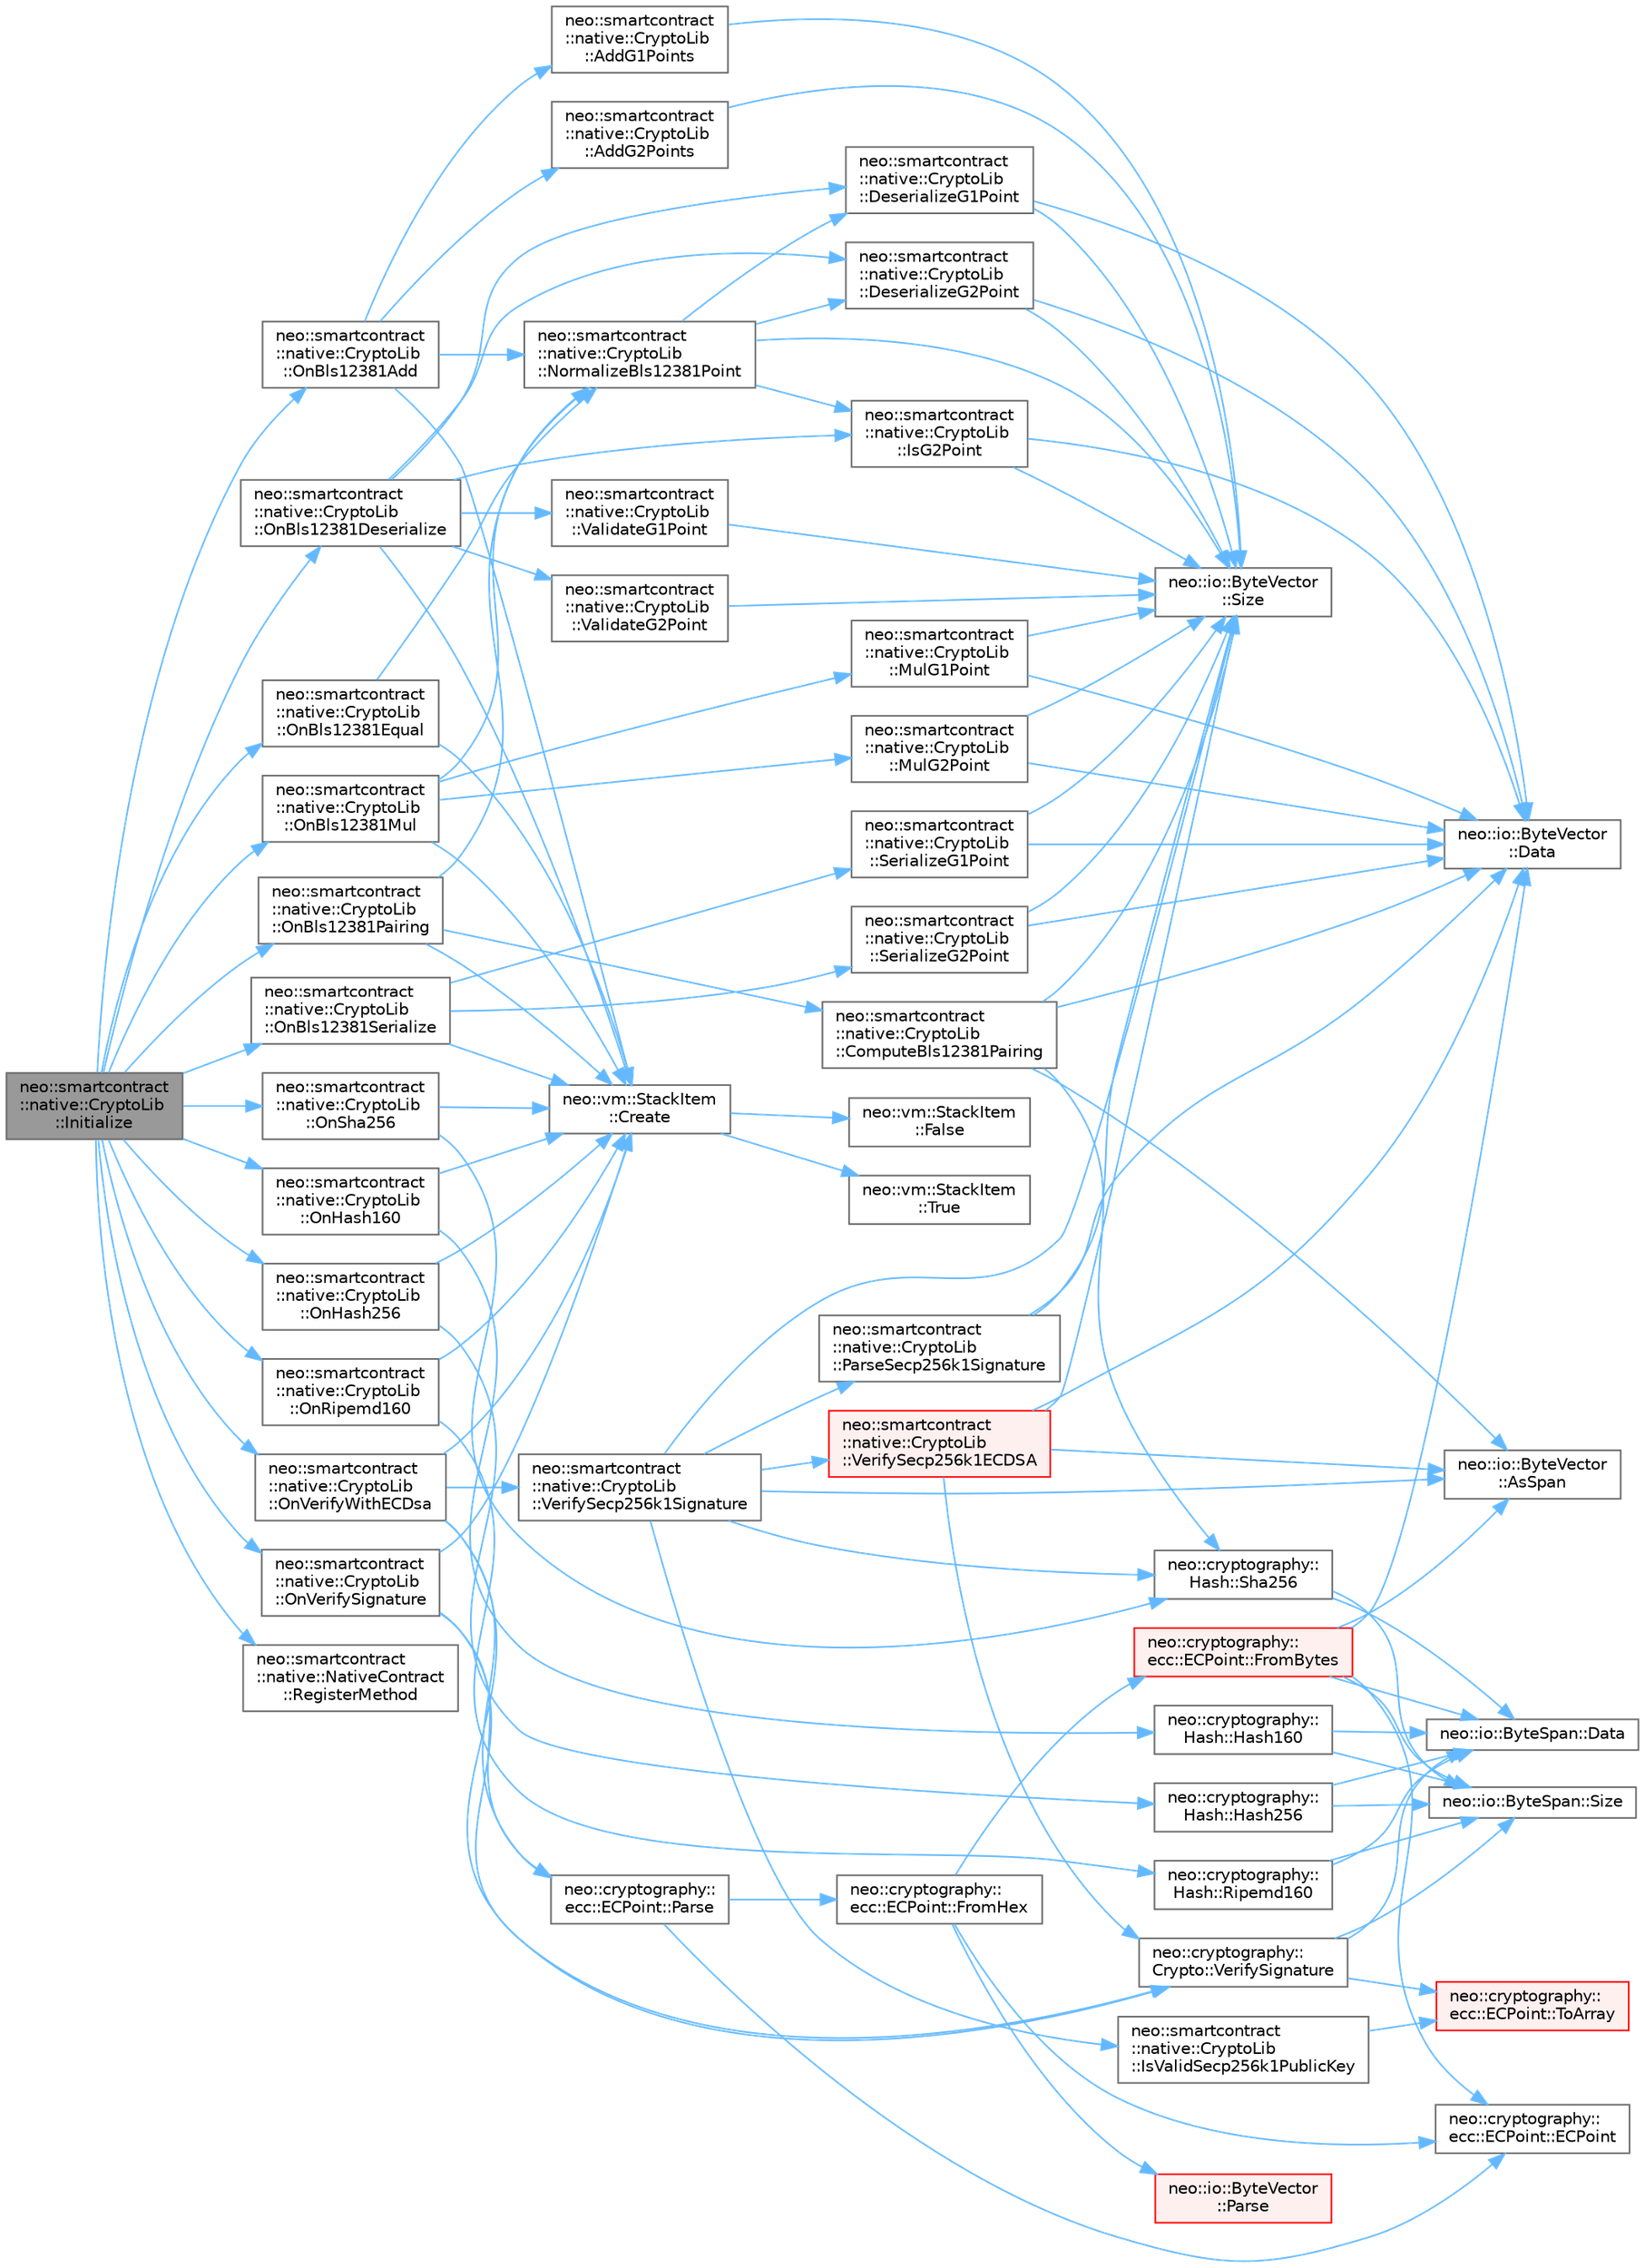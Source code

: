 digraph "neo::smartcontract::native::CryptoLib::Initialize"
{
 // LATEX_PDF_SIZE
  bgcolor="transparent";
  edge [fontname=Helvetica,fontsize=10,labelfontname=Helvetica,labelfontsize=10];
  node [fontname=Helvetica,fontsize=10,shape=box,height=0.2,width=0.4];
  rankdir="LR";
  Node1 [id="Node000001",label="neo::smartcontract\l::native::CryptoLib\l::Initialize",height=0.2,width=0.4,color="gray40", fillcolor="grey60", style="filled", fontcolor="black",tooltip="Initializes the contract."];
  Node1 -> Node2 [id="edge113_Node000001_Node000002",color="steelblue1",style="solid",tooltip=" "];
  Node2 [id="Node000002",label="neo::smartcontract\l::native::CryptoLib\l::OnBls12381Add",height=0.2,width=0.4,color="grey40", fillcolor="white", style="filled",URL="$classneo_1_1smartcontract_1_1native_1_1_crypto_lib.html#a9873cde3f0deaea7720cd1bba5c149ed",tooltip="Handles the bls12381Add method."];
  Node2 -> Node3 [id="edge114_Node000002_Node000003",color="steelblue1",style="solid",tooltip=" "];
  Node3 [id="Node000003",label="neo::smartcontract\l::native::CryptoLib\l::AddG1Points",height=0.2,width=0.4,color="grey40", fillcolor="white", style="filled",URL="$classneo_1_1smartcontract_1_1native_1_1_crypto_lib.html#a03e7eea2480b65007e05b54abe397646",tooltip=" "];
  Node3 -> Node4 [id="edge115_Node000003_Node000004",color="steelblue1",style="solid",tooltip=" "];
  Node4 [id="Node000004",label="neo::io::ByteVector\l::Size",height=0.2,width=0.4,color="grey40", fillcolor="white", style="filled",URL="$classneo_1_1io_1_1_byte_vector.html#ac0d1a1751d25fde82c44ba55d9d68e24",tooltip="Gets the size of the ByteVector."];
  Node2 -> Node5 [id="edge116_Node000002_Node000005",color="steelblue1",style="solid",tooltip=" "];
  Node5 [id="Node000005",label="neo::smartcontract\l::native::CryptoLib\l::AddG2Points",height=0.2,width=0.4,color="grey40", fillcolor="white", style="filled",URL="$classneo_1_1smartcontract_1_1native_1_1_crypto_lib.html#aed74da193408c329be0039446ea51f00",tooltip=" "];
  Node5 -> Node4 [id="edge117_Node000005_Node000004",color="steelblue1",style="solid",tooltip=" "];
  Node2 -> Node6 [id="edge118_Node000002_Node000006",color="steelblue1",style="solid",tooltip=" "];
  Node6 [id="Node000006",label="neo::vm::StackItem\l::Create",height=0.2,width=0.4,color="grey40", fillcolor="white", style="filled",URL="$classneo_1_1vm_1_1_stack_item.html#a1d67a8c02d58d56410378b997c2e7855",tooltip="Creates a primitive stack item."];
  Node6 -> Node7 [id="edge119_Node000006_Node000007",color="steelblue1",style="solid",tooltip=" "];
  Node7 [id="Node000007",label="neo::vm::StackItem\l::False",height=0.2,width=0.4,color="grey40", fillcolor="white", style="filled",URL="$classneo_1_1vm_1_1_stack_item.html#a759c1a70f6481936eb089083a5fa2d4e",tooltip="Gets the false stack item."];
  Node6 -> Node8 [id="edge120_Node000006_Node000008",color="steelblue1",style="solid",tooltip=" "];
  Node8 [id="Node000008",label="neo::vm::StackItem\l::True",height=0.2,width=0.4,color="grey40", fillcolor="white", style="filled",URL="$classneo_1_1vm_1_1_stack_item.html#ac5c88a02b66663d80e61942bb425391c",tooltip="Gets the true stack item."];
  Node2 -> Node9 [id="edge121_Node000002_Node000009",color="steelblue1",style="solid",tooltip=" "];
  Node9 [id="Node000009",label="neo::smartcontract\l::native::CryptoLib\l::NormalizeBls12381Point",height=0.2,width=0.4,color="grey40", fillcolor="white", style="filled",URL="$classneo_1_1smartcontract_1_1native_1_1_crypto_lib.html#a67d993ee766bf99cc0054562b23f05a0",tooltip=" "];
  Node9 -> Node10 [id="edge122_Node000009_Node000010",color="steelblue1",style="solid",tooltip=" "];
  Node10 [id="Node000010",label="neo::smartcontract\l::native::CryptoLib\l::DeserializeG1Point",height=0.2,width=0.4,color="grey40", fillcolor="white", style="filled",URL="$classneo_1_1smartcontract_1_1native_1_1_crypto_lib.html#ab12b56f877755097057f9026403182f2",tooltip=" "];
  Node10 -> Node11 [id="edge123_Node000010_Node000011",color="steelblue1",style="solid",tooltip=" "];
  Node11 [id="Node000011",label="neo::io::ByteVector\l::Data",height=0.2,width=0.4,color="grey40", fillcolor="white", style="filled",URL="$classneo_1_1io_1_1_byte_vector.html#a971af50d2778c4435c924cf4b839e8a1",tooltip="Gets a pointer to the data."];
  Node10 -> Node4 [id="edge124_Node000010_Node000004",color="steelblue1",style="solid",tooltip=" "];
  Node9 -> Node12 [id="edge125_Node000009_Node000012",color="steelblue1",style="solid",tooltip=" "];
  Node12 [id="Node000012",label="neo::smartcontract\l::native::CryptoLib\l::DeserializeG2Point",height=0.2,width=0.4,color="grey40", fillcolor="white", style="filled",URL="$classneo_1_1smartcontract_1_1native_1_1_crypto_lib.html#a78c850f1fb76a96ef567cd3724ce41d3",tooltip=" "];
  Node12 -> Node11 [id="edge126_Node000012_Node000011",color="steelblue1",style="solid",tooltip=" "];
  Node12 -> Node4 [id="edge127_Node000012_Node000004",color="steelblue1",style="solid",tooltip=" "];
  Node9 -> Node13 [id="edge128_Node000009_Node000013",color="steelblue1",style="solid",tooltip=" "];
  Node13 [id="Node000013",label="neo::smartcontract\l::native::CryptoLib\l::IsG2Point",height=0.2,width=0.4,color="grey40", fillcolor="white", style="filled",URL="$classneo_1_1smartcontract_1_1native_1_1_crypto_lib.html#a7eb38ae18ec3f82e10f34adcc255c5fb",tooltip=" "];
  Node13 -> Node11 [id="edge129_Node000013_Node000011",color="steelblue1",style="solid",tooltip=" "];
  Node13 -> Node4 [id="edge130_Node000013_Node000004",color="steelblue1",style="solid",tooltip=" "];
  Node9 -> Node4 [id="edge131_Node000009_Node000004",color="steelblue1",style="solid",tooltip=" "];
  Node1 -> Node14 [id="edge132_Node000001_Node000014",color="steelblue1",style="solid",tooltip=" "];
  Node14 [id="Node000014",label="neo::smartcontract\l::native::CryptoLib\l::OnBls12381Deserialize",height=0.2,width=0.4,color="grey40", fillcolor="white", style="filled",URL="$classneo_1_1smartcontract_1_1native_1_1_crypto_lib.html#a7c26a2e7608724f3ca92988efe99fff1",tooltip="Handles the bls12381Deserialize method."];
  Node14 -> Node6 [id="edge133_Node000014_Node000006",color="steelblue1",style="solid",tooltip=" "];
  Node14 -> Node10 [id="edge134_Node000014_Node000010",color="steelblue1",style="solid",tooltip=" "];
  Node14 -> Node12 [id="edge135_Node000014_Node000012",color="steelblue1",style="solid",tooltip=" "];
  Node14 -> Node13 [id="edge136_Node000014_Node000013",color="steelblue1",style="solid",tooltip=" "];
  Node14 -> Node15 [id="edge137_Node000014_Node000015",color="steelblue1",style="solid",tooltip=" "];
  Node15 [id="Node000015",label="neo::smartcontract\l::native::CryptoLib\l::ValidateG1Point",height=0.2,width=0.4,color="grey40", fillcolor="white", style="filled",URL="$classneo_1_1smartcontract_1_1native_1_1_crypto_lib.html#aa0af48f59e191a17f6a7bb79407d08aa",tooltip=" "];
  Node15 -> Node4 [id="edge138_Node000015_Node000004",color="steelblue1",style="solid",tooltip=" "];
  Node14 -> Node16 [id="edge139_Node000014_Node000016",color="steelblue1",style="solid",tooltip=" "];
  Node16 [id="Node000016",label="neo::smartcontract\l::native::CryptoLib\l::ValidateG2Point",height=0.2,width=0.4,color="grey40", fillcolor="white", style="filled",URL="$classneo_1_1smartcontract_1_1native_1_1_crypto_lib.html#acd13df2d8ce32074ed7a75568800608e",tooltip=" "];
  Node16 -> Node4 [id="edge140_Node000016_Node000004",color="steelblue1",style="solid",tooltip=" "];
  Node1 -> Node17 [id="edge141_Node000001_Node000017",color="steelblue1",style="solid",tooltip=" "];
  Node17 [id="Node000017",label="neo::smartcontract\l::native::CryptoLib\l::OnBls12381Equal",height=0.2,width=0.4,color="grey40", fillcolor="white", style="filled",URL="$classneo_1_1smartcontract_1_1native_1_1_crypto_lib.html#aa45315a8b53038315d8ebc5c835bb75f",tooltip="Handles the bls12381Equal method."];
  Node17 -> Node6 [id="edge142_Node000017_Node000006",color="steelblue1",style="solid",tooltip=" "];
  Node17 -> Node9 [id="edge143_Node000017_Node000009",color="steelblue1",style="solid",tooltip=" "];
  Node1 -> Node18 [id="edge144_Node000001_Node000018",color="steelblue1",style="solid",tooltip=" "];
  Node18 [id="Node000018",label="neo::smartcontract\l::native::CryptoLib\l::OnBls12381Mul",height=0.2,width=0.4,color="grey40", fillcolor="white", style="filled",URL="$classneo_1_1smartcontract_1_1native_1_1_crypto_lib.html#a59db1ae854053118b10e2fabb2c4bcea",tooltip="Handles the bls12381Mul method."];
  Node18 -> Node6 [id="edge145_Node000018_Node000006",color="steelblue1",style="solid",tooltip=" "];
  Node18 -> Node19 [id="edge146_Node000018_Node000019",color="steelblue1",style="solid",tooltip=" "];
  Node19 [id="Node000019",label="neo::smartcontract\l::native::CryptoLib\l::MulG1Point",height=0.2,width=0.4,color="grey40", fillcolor="white", style="filled",URL="$classneo_1_1smartcontract_1_1native_1_1_crypto_lib.html#a9793aa525cd37e33e780ac9a0d862255",tooltip=" "];
  Node19 -> Node11 [id="edge147_Node000019_Node000011",color="steelblue1",style="solid",tooltip=" "];
  Node19 -> Node4 [id="edge148_Node000019_Node000004",color="steelblue1",style="solid",tooltip=" "];
  Node18 -> Node20 [id="edge149_Node000018_Node000020",color="steelblue1",style="solid",tooltip=" "];
  Node20 [id="Node000020",label="neo::smartcontract\l::native::CryptoLib\l::MulG2Point",height=0.2,width=0.4,color="grey40", fillcolor="white", style="filled",URL="$classneo_1_1smartcontract_1_1native_1_1_crypto_lib.html#aa2d9e87f8e0320fa83749657d9ef95b7",tooltip=" "];
  Node20 -> Node11 [id="edge150_Node000020_Node000011",color="steelblue1",style="solid",tooltip=" "];
  Node20 -> Node4 [id="edge151_Node000020_Node000004",color="steelblue1",style="solid",tooltip=" "];
  Node18 -> Node9 [id="edge152_Node000018_Node000009",color="steelblue1",style="solid",tooltip=" "];
  Node1 -> Node21 [id="edge153_Node000001_Node000021",color="steelblue1",style="solid",tooltip=" "];
  Node21 [id="Node000021",label="neo::smartcontract\l::native::CryptoLib\l::OnBls12381Pairing",height=0.2,width=0.4,color="grey40", fillcolor="white", style="filled",URL="$classneo_1_1smartcontract_1_1native_1_1_crypto_lib.html#a7b7a55d398afb47720b2481776b48064",tooltip="Handles the bls12381Pairing method."];
  Node21 -> Node22 [id="edge154_Node000021_Node000022",color="steelblue1",style="solid",tooltip=" "];
  Node22 [id="Node000022",label="neo::smartcontract\l::native::CryptoLib\l::ComputeBls12381Pairing",height=0.2,width=0.4,color="grey40", fillcolor="white", style="filled",URL="$classneo_1_1smartcontract_1_1native_1_1_crypto_lib.html#a58783dd80b8c07129ef9179ee0331631",tooltip=" "];
  Node22 -> Node23 [id="edge155_Node000022_Node000023",color="steelblue1",style="solid",tooltip=" "];
  Node23 [id="Node000023",label="neo::io::ByteVector\l::AsSpan",height=0.2,width=0.4,color="grey40", fillcolor="white", style="filled",URL="$classneo_1_1io_1_1_byte_vector.html#a95791d958ed4ec88d32e811b51d90451",tooltip="Converts the ByteVector to a ByteSpan."];
  Node22 -> Node11 [id="edge156_Node000022_Node000011",color="steelblue1",style="solid",tooltip=" "];
  Node22 -> Node24 [id="edge157_Node000022_Node000024",color="steelblue1",style="solid",tooltip=" "];
  Node24 [id="Node000024",label="neo::cryptography::\lHash::Sha256",height=0.2,width=0.4,color="grey40", fillcolor="white", style="filled",URL="$classneo_1_1cryptography_1_1_hash.html#a45b12e21ad2391d1919f3eb7b61f683a",tooltip="Computes SHA256 hash."];
  Node24 -> Node25 [id="edge158_Node000024_Node000025",color="steelblue1",style="solid",tooltip=" "];
  Node25 [id="Node000025",label="neo::io::ByteSpan::Data",height=0.2,width=0.4,color="grey40", fillcolor="white", style="filled",URL="$classneo_1_1io_1_1_byte_span.html#a0285a19eb5cd212ecd1079e0bc5e494c",tooltip="Gets a pointer to the data."];
  Node24 -> Node26 [id="edge159_Node000024_Node000026",color="steelblue1",style="solid",tooltip=" "];
  Node26 [id="Node000026",label="neo::io::ByteSpan::Size",height=0.2,width=0.4,color="grey40", fillcolor="white", style="filled",URL="$classneo_1_1io_1_1_byte_span.html#a4a869430800a37dcbeefac6f36468fcb",tooltip="Gets the size of the ByteSpan."];
  Node22 -> Node4 [id="edge160_Node000022_Node000004",color="steelblue1",style="solid",tooltip=" "];
  Node21 -> Node6 [id="edge161_Node000021_Node000006",color="steelblue1",style="solid",tooltip=" "];
  Node21 -> Node9 [id="edge162_Node000021_Node000009",color="steelblue1",style="solid",tooltip=" "];
  Node1 -> Node27 [id="edge163_Node000001_Node000027",color="steelblue1",style="solid",tooltip=" "];
  Node27 [id="Node000027",label="neo::smartcontract\l::native::CryptoLib\l::OnBls12381Serialize",height=0.2,width=0.4,color="grey40", fillcolor="white", style="filled",URL="$classneo_1_1smartcontract_1_1native_1_1_crypto_lib.html#a39bf62953f999940fe97e92eb65d2369",tooltip="Handles the bls12381Serialize method."];
  Node27 -> Node6 [id="edge164_Node000027_Node000006",color="steelblue1",style="solid",tooltip=" "];
  Node27 -> Node28 [id="edge165_Node000027_Node000028",color="steelblue1",style="solid",tooltip=" "];
  Node28 [id="Node000028",label="neo::smartcontract\l::native::CryptoLib\l::SerializeG1Point",height=0.2,width=0.4,color="grey40", fillcolor="white", style="filled",URL="$classneo_1_1smartcontract_1_1native_1_1_crypto_lib.html#a995b086c452adfed12d70c63f1b733df",tooltip=" "];
  Node28 -> Node11 [id="edge166_Node000028_Node000011",color="steelblue1",style="solid",tooltip=" "];
  Node28 -> Node4 [id="edge167_Node000028_Node000004",color="steelblue1",style="solid",tooltip=" "];
  Node27 -> Node29 [id="edge168_Node000027_Node000029",color="steelblue1",style="solid",tooltip=" "];
  Node29 [id="Node000029",label="neo::smartcontract\l::native::CryptoLib\l::SerializeG2Point",height=0.2,width=0.4,color="grey40", fillcolor="white", style="filled",URL="$classneo_1_1smartcontract_1_1native_1_1_crypto_lib.html#a14ab941685b8dda601cc7a27d983c758",tooltip=" "];
  Node29 -> Node11 [id="edge169_Node000029_Node000011",color="steelblue1",style="solid",tooltip=" "];
  Node29 -> Node4 [id="edge170_Node000029_Node000004",color="steelblue1",style="solid",tooltip=" "];
  Node1 -> Node30 [id="edge171_Node000001_Node000030",color="steelblue1",style="solid",tooltip=" "];
  Node30 [id="Node000030",label="neo::smartcontract\l::native::CryptoLib\l::OnHash160",height=0.2,width=0.4,color="grey40", fillcolor="white", style="filled",URL="$classneo_1_1smartcontract_1_1native_1_1_crypto_lib.html#afc65e9f8962ce147204f365046f0e0c3",tooltip="Handles the hash160 method."];
  Node30 -> Node6 [id="edge172_Node000030_Node000006",color="steelblue1",style="solid",tooltip=" "];
  Node30 -> Node31 [id="edge173_Node000030_Node000031",color="steelblue1",style="solid",tooltip=" "];
  Node31 [id="Node000031",label="neo::cryptography::\lHash::Hash160",height=0.2,width=0.4,color="grey40", fillcolor="white", style="filled",URL="$classneo_1_1cryptography_1_1_hash.html#a7232977d38fc72caff4cd95b22342d10",tooltip="Computes Hash160 (RIPEMD160 of SHA256)."];
  Node31 -> Node25 [id="edge174_Node000031_Node000025",color="steelblue1",style="solid",tooltip=" "];
  Node31 -> Node26 [id="edge175_Node000031_Node000026",color="steelblue1",style="solid",tooltip=" "];
  Node1 -> Node32 [id="edge176_Node000001_Node000032",color="steelblue1",style="solid",tooltip=" "];
  Node32 [id="Node000032",label="neo::smartcontract\l::native::CryptoLib\l::OnHash256",height=0.2,width=0.4,color="grey40", fillcolor="white", style="filled",URL="$classneo_1_1smartcontract_1_1native_1_1_crypto_lib.html#af2d2be618dc5ba34093846ae7698a243",tooltip="Handles the hash256 method."];
  Node32 -> Node6 [id="edge177_Node000032_Node000006",color="steelblue1",style="solid",tooltip=" "];
  Node32 -> Node33 [id="edge178_Node000032_Node000033",color="steelblue1",style="solid",tooltip=" "];
  Node33 [id="Node000033",label="neo::cryptography::\lHash::Hash256",height=0.2,width=0.4,color="grey40", fillcolor="white", style="filled",URL="$classneo_1_1cryptography_1_1_hash.html#a1f27587bba8d21efdec839f2679e1a90",tooltip="Computes Hash256 (double SHA256)."];
  Node33 -> Node25 [id="edge179_Node000033_Node000025",color="steelblue1",style="solid",tooltip=" "];
  Node33 -> Node26 [id="edge180_Node000033_Node000026",color="steelblue1",style="solid",tooltip=" "];
  Node1 -> Node34 [id="edge181_Node000001_Node000034",color="steelblue1",style="solid",tooltip=" "];
  Node34 [id="Node000034",label="neo::smartcontract\l::native::CryptoLib\l::OnRipemd160",height=0.2,width=0.4,color="grey40", fillcolor="white", style="filled",URL="$classneo_1_1smartcontract_1_1native_1_1_crypto_lib.html#ab97c93ce1f0087928a9411133f17d87d",tooltip="Handles the ripemd160 method."];
  Node34 -> Node6 [id="edge182_Node000034_Node000006",color="steelblue1",style="solid",tooltip=" "];
  Node34 -> Node35 [id="edge183_Node000034_Node000035",color="steelblue1",style="solid",tooltip=" "];
  Node35 [id="Node000035",label="neo::cryptography::\lHash::Ripemd160",height=0.2,width=0.4,color="grey40", fillcolor="white", style="filled",URL="$classneo_1_1cryptography_1_1_hash.html#a9bf517bfa4abd122aaaa37a1047403c3",tooltip="Computes RIPEMD160 hash."];
  Node35 -> Node25 [id="edge184_Node000035_Node000025",color="steelblue1",style="solid",tooltip=" "];
  Node35 -> Node26 [id="edge185_Node000035_Node000026",color="steelblue1",style="solid",tooltip=" "];
  Node1 -> Node36 [id="edge186_Node000001_Node000036",color="steelblue1",style="solid",tooltip=" "];
  Node36 [id="Node000036",label="neo::smartcontract\l::native::CryptoLib\l::OnSha256",height=0.2,width=0.4,color="grey40", fillcolor="white", style="filled",URL="$classneo_1_1smartcontract_1_1native_1_1_crypto_lib.html#a4bf465baf7d9183eef1b790e3ae695e6",tooltip="Handles the sha256 method."];
  Node36 -> Node6 [id="edge187_Node000036_Node000006",color="steelblue1",style="solid",tooltip=" "];
  Node36 -> Node24 [id="edge188_Node000036_Node000024",color="steelblue1",style="solid",tooltip=" "];
  Node1 -> Node37 [id="edge189_Node000001_Node000037",color="steelblue1",style="solid",tooltip=" "];
  Node37 [id="Node000037",label="neo::smartcontract\l::native::CryptoLib\l::OnVerifySignature",height=0.2,width=0.4,color="grey40", fillcolor="white", style="filled",URL="$classneo_1_1smartcontract_1_1native_1_1_crypto_lib.html#a30af7aef6527d7c62ba9fdd127221c9e",tooltip="Handles the verifySignature method."];
  Node37 -> Node6 [id="edge190_Node000037_Node000006",color="steelblue1",style="solid",tooltip=" "];
  Node37 -> Node38 [id="edge191_Node000037_Node000038",color="steelblue1",style="solid",tooltip=" "];
  Node38 [id="Node000038",label="neo::cryptography::\lecc::ECPoint::Parse",height=0.2,width=0.4,color="grey40", fillcolor="white", style="filled",URL="$classneo_1_1cryptography_1_1ecc_1_1_e_c_point.html#a1c75d3fc7ae853e91db5d592b39a2ebb",tooltip="Parses an ECPoint from a hex string."];
  Node38 -> Node39 [id="edge192_Node000038_Node000039",color="steelblue1",style="solid",tooltip=" "];
  Node39 [id="Node000039",label="neo::cryptography::\lecc::ECPoint::ECPoint",height=0.2,width=0.4,color="grey40", fillcolor="white", style="filled",URL="$classneo_1_1cryptography_1_1ecc_1_1_e_c_point.html#ae4a83f7a5dcc95b65abd3e694adff846",tooltip="Constructs an empty ECPoint."];
  Node38 -> Node40 [id="edge193_Node000038_Node000040",color="steelblue1",style="solid",tooltip=" "];
  Node40 [id="Node000040",label="neo::cryptography::\lecc::ECPoint::FromHex",height=0.2,width=0.4,color="grey40", fillcolor="white", style="filled",URL="$classneo_1_1cryptography_1_1ecc_1_1_e_c_point.html#aee2f331e27180796eeaea7f7a195c7e4",tooltip="Creates an ECPoint from a hex string."];
  Node40 -> Node39 [id="edge194_Node000040_Node000039",color="steelblue1",style="solid",tooltip=" "];
  Node40 -> Node41 [id="edge195_Node000040_Node000041",color="steelblue1",style="solid",tooltip=" "];
  Node41 [id="Node000041",label="neo::cryptography::\lecc::ECPoint::FromBytes",height=0.2,width=0.4,color="red", fillcolor="#FFF0F0", style="filled",URL="$classneo_1_1cryptography_1_1ecc_1_1_e_c_point.html#a76149bc8215c7297d3bd54d273bdaaca",tooltip="Creates an ECPoint from a byte array."];
  Node41 -> Node23 [id="edge196_Node000041_Node000023",color="steelblue1",style="solid",tooltip=" "];
  Node41 -> Node25 [id="edge197_Node000041_Node000025",color="steelblue1",style="solid",tooltip=" "];
  Node41 -> Node11 [id="edge198_Node000041_Node000011",color="steelblue1",style="solid",tooltip=" "];
  Node41 -> Node39 [id="edge199_Node000041_Node000039",color="steelblue1",style="solid",tooltip=" "];
  Node41 -> Node26 [id="edge200_Node000041_Node000026",color="steelblue1",style="solid",tooltip=" "];
  Node40 -> Node45 [id="edge201_Node000040_Node000045",color="steelblue1",style="solid",tooltip=" "];
  Node45 [id="Node000045",label="neo::io::ByteVector\l::Parse",height=0.2,width=0.4,color="red", fillcolor="#FFF0F0", style="filled",URL="$classneo_1_1io_1_1_byte_vector.html#a242d1da5fa393beea8d3f0a8cd14497b",tooltip="Parses a hexadecimal string into a ByteVector."];
  Node37 -> Node47 [id="edge202_Node000037_Node000047",color="steelblue1",style="solid",tooltip=" "];
  Node47 [id="Node000047",label="neo::cryptography::\lCrypto::VerifySignature",height=0.2,width=0.4,color="grey40", fillcolor="white", style="filled",URL="$classneo_1_1cryptography_1_1_crypto.html#ab8f7b7fd3cbef11030acce3439ea5800",tooltip="Verifies a signature."];
  Node47 -> Node25 [id="edge203_Node000047_Node000025",color="steelblue1",style="solid",tooltip=" "];
  Node47 -> Node26 [id="edge204_Node000047_Node000026",color="steelblue1",style="solid",tooltip=" "];
  Node47 -> Node48 [id="edge205_Node000047_Node000048",color="steelblue1",style="solid",tooltip=" "];
  Node48 [id="Node000048",label="neo::cryptography::\lecc::ECPoint::ToArray",height=0.2,width=0.4,color="red", fillcolor="#FFF0F0", style="filled",URL="$classneo_1_1cryptography_1_1ecc_1_1_e_c_point.html#ac78e405cf844e51af4f0830b2b392368",tooltip="Converts this point to a byte array (compressed format). This method matches the C# ECPoint...."];
  Node1 -> Node50 [id="edge206_Node000001_Node000050",color="steelblue1",style="solid",tooltip=" "];
  Node50 [id="Node000050",label="neo::smartcontract\l::native::CryptoLib\l::OnVerifyWithECDsa",height=0.2,width=0.4,color="grey40", fillcolor="white", style="filled",URL="$classneo_1_1smartcontract_1_1native_1_1_crypto_lib.html#a5fc9f008c349aa8def97736087f60395",tooltip="Handles the verifyWithECDsa method."];
  Node50 -> Node6 [id="edge207_Node000050_Node000006",color="steelblue1",style="solid",tooltip=" "];
  Node50 -> Node38 [id="edge208_Node000050_Node000038",color="steelblue1",style="solid",tooltip=" "];
  Node50 -> Node51 [id="edge209_Node000050_Node000051",color="steelblue1",style="solid",tooltip=" "];
  Node51 [id="Node000051",label="neo::smartcontract\l::native::CryptoLib\l::VerifySecp256k1Signature",height=0.2,width=0.4,color="grey40", fillcolor="white", style="filled",URL="$classneo_1_1smartcontract_1_1native_1_1_crypto_lib.html#aaf9ce97058cd37b684d8ee12dec87fdc",tooltip=" "];
  Node51 -> Node23 [id="edge210_Node000051_Node000023",color="steelblue1",style="solid",tooltip=" "];
  Node51 -> Node52 [id="edge211_Node000051_Node000052",color="steelblue1",style="solid",tooltip=" "];
  Node52 [id="Node000052",label="neo::smartcontract\l::native::CryptoLib\l::IsValidSecp256k1PublicKey",height=0.2,width=0.4,color="grey40", fillcolor="white", style="filled",URL="$classneo_1_1smartcontract_1_1native_1_1_crypto_lib.html#a10f05dacf8f94a967f1e17ee2e096522",tooltip=" "];
  Node52 -> Node48 [id="edge212_Node000052_Node000048",color="steelblue1",style="solid",tooltip=" "];
  Node51 -> Node53 [id="edge213_Node000051_Node000053",color="steelblue1",style="solid",tooltip=" "];
  Node53 [id="Node000053",label="neo::smartcontract\l::native::CryptoLib\l::ParseSecp256k1Signature",height=0.2,width=0.4,color="grey40", fillcolor="white", style="filled",URL="$classneo_1_1smartcontract_1_1native_1_1_crypto_lib.html#a2477f7f4b64059240d885a1f071dc755",tooltip=" "];
  Node53 -> Node11 [id="edge214_Node000053_Node000011",color="steelblue1",style="solid",tooltip=" "];
  Node53 -> Node4 [id="edge215_Node000053_Node000004",color="steelblue1",style="solid",tooltip=" "];
  Node51 -> Node24 [id="edge216_Node000051_Node000024",color="steelblue1",style="solid",tooltip=" "];
  Node51 -> Node4 [id="edge217_Node000051_Node000004",color="steelblue1",style="solid",tooltip=" "];
  Node51 -> Node54 [id="edge218_Node000051_Node000054",color="steelblue1",style="solid",tooltip=" "];
  Node54 [id="Node000054",label="neo::smartcontract\l::native::CryptoLib\l::VerifySecp256k1ECDSA",height=0.2,width=0.4,color="red", fillcolor="#FFF0F0", style="filled",URL="$classneo_1_1smartcontract_1_1native_1_1_crypto_lib.html#a08e6f3f57440ad6849b69f64aa4c911f",tooltip=" "];
  Node54 -> Node23 [id="edge219_Node000054_Node000023",color="steelblue1",style="solid",tooltip=" "];
  Node54 -> Node11 [id="edge220_Node000054_Node000011",color="steelblue1",style="solid",tooltip=" "];
  Node54 -> Node4 [id="edge221_Node000054_Node000004",color="steelblue1",style="solid",tooltip=" "];
  Node54 -> Node47 [id="edge222_Node000054_Node000047",color="steelblue1",style="solid",tooltip=" "];
  Node50 -> Node47 [id="edge223_Node000050_Node000047",color="steelblue1",style="solid",tooltip=" "];
  Node1 -> Node59 [id="edge224_Node000001_Node000059",color="steelblue1",style="solid",tooltip=" "];
  Node59 [id="Node000059",label="neo::smartcontract\l::native::NativeContract\l::RegisterMethod",height=0.2,width=0.4,color="grey40", fillcolor="white", style="filled",URL="$classneo_1_1smartcontract_1_1native_1_1_native_contract.html#a26af9bcd266b59f910293081ef334993",tooltip="Registers a method."];
}

